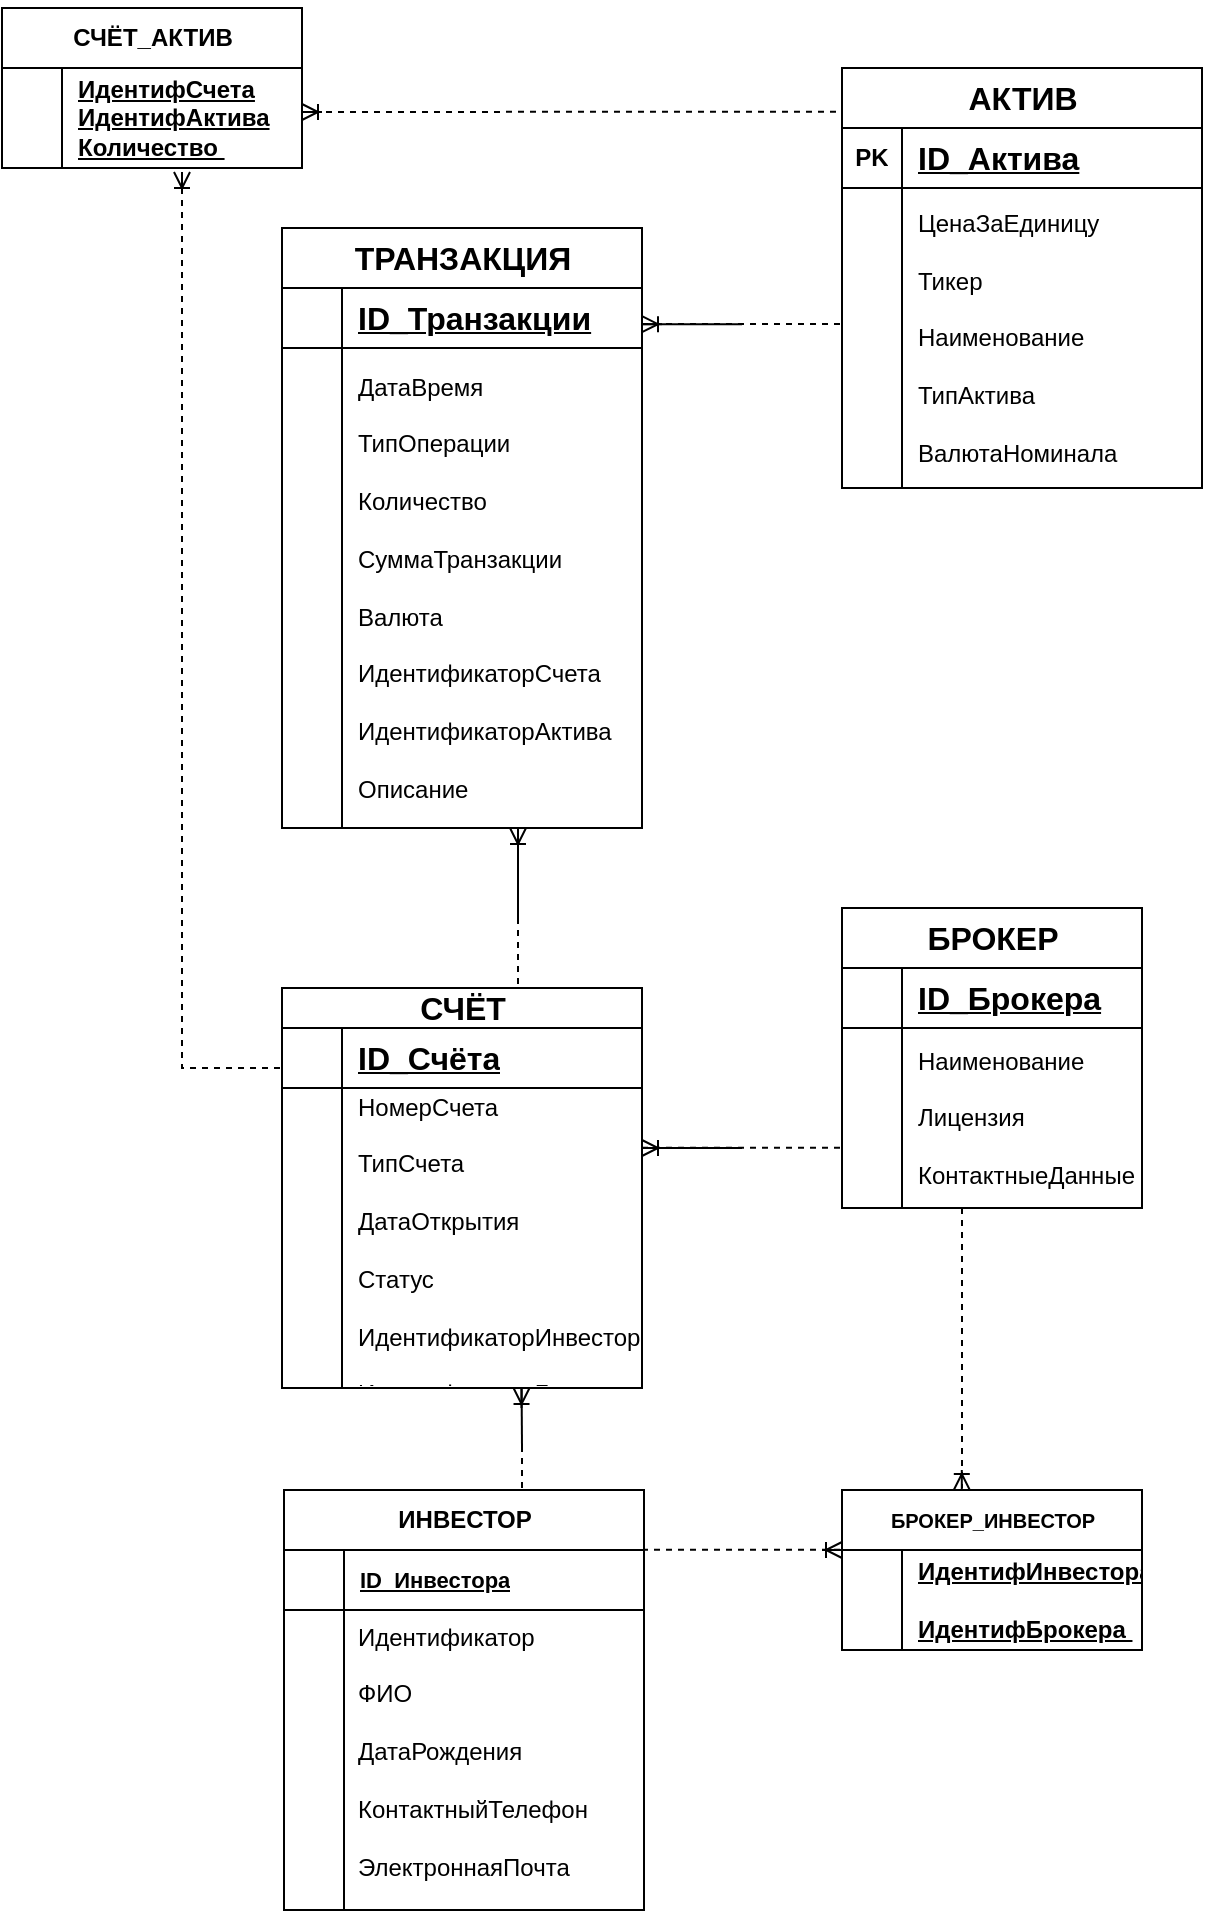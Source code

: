 <mxfile version="27.1.4">
  <diagram name="Страница — 1" id="vKgxhVUG8v1YudVYXvH5">
    <mxGraphModel dx="1573" dy="1867" grid="1" gridSize="10" guides="1" tooltips="1" connect="1" arrows="1" fold="1" page="1" pageScale="1" pageWidth="827" pageHeight="1169" math="0" shadow="0">
      <root>
        <mxCell id="0" />
        <mxCell id="1" parent="0" />
        <mxCell id="oOb8ptVoilpQ5AJhGUSj-16" value="" style="fontSize=12;html=1;endArrow=ERoneToMany;rounded=0;verticalAlign=top;" parent="1" edge="1">
          <mxGeometry width="100" height="100" relative="1" as="geometry">
            <mxPoint x="369.76" y="610" as="sourcePoint" />
            <mxPoint x="369.76" y="600" as="targetPoint" />
            <Array as="points" />
          </mxGeometry>
        </mxCell>
        <mxCell id="oOb8ptVoilpQ5AJhGUSj-48" value="" style="endArrow=none;dashed=1;html=1;rounded=0;" parent="1" edge="1">
          <mxGeometry width="50" height="50" relative="1" as="geometry">
            <mxPoint x="430" y="680.82" as="sourcePoint" />
            <mxPoint x="530" y="680.82" as="targetPoint" />
            <Array as="points" />
          </mxGeometry>
        </mxCell>
        <mxCell id="JDaWL42p9K6xXjtLEoiw-2" value="" style="endArrow=none;dashed=1;html=1;rounded=0;exitX=0.5;exitY=1;exitDx=0;exitDy=0;" edge="1" parent="1">
          <mxGeometry width="50" height="50" relative="1" as="geometry">
            <mxPoint x="590" y="510.0" as="sourcePoint" />
            <mxPoint x="590" y="650" as="targetPoint" />
            <Array as="points" />
          </mxGeometry>
        </mxCell>
        <mxCell id="JDaWL42p9K6xXjtLEoiw-3" value="" style="endArrow=none;dashed=1;html=1;rounded=0;" edge="1" parent="1">
          <mxGeometry width="50" height="50" relative="1" as="geometry">
            <mxPoint x="370" y="650" as="sourcePoint" />
            <mxPoint x="370" y="630" as="targetPoint" />
            <Array as="points" />
          </mxGeometry>
        </mxCell>
        <mxCell id="JDaWL42p9K6xXjtLEoiw-4" value="" style="endArrow=none;html=1;rounded=0;entryX=0.5;entryY=1;entryDx=0;entryDy=0;" edge="1" parent="1">
          <mxGeometry width="50" height="50" relative="1" as="geometry">
            <mxPoint x="370" y="630" as="sourcePoint" />
            <mxPoint x="369.79" y="600" as="targetPoint" />
          </mxGeometry>
        </mxCell>
        <mxCell id="JDaWL42p9K6xXjtLEoiw-6" value="" style="fontSize=12;html=1;endArrow=ERoneToMany;rounded=0;verticalAlign=top;entryX=0;entryY=0.5;entryDx=0;entryDy=0;" edge="1" parent="1">
          <mxGeometry width="100" height="100" relative="1" as="geometry">
            <mxPoint x="520" y="681" as="sourcePoint" />
            <mxPoint x="530" y="681" as="targetPoint" />
            <Array as="points" />
          </mxGeometry>
        </mxCell>
        <mxCell id="JDaWL42p9K6xXjtLEoiw-7" value="" style="fontSize=12;html=1;endArrow=ERoneToMany;rounded=0;verticalAlign=top;entryX=0;entryY=0.5;entryDx=0;entryDy=0;" edge="1" parent="1">
          <mxGeometry width="100" height="100" relative="1" as="geometry">
            <mxPoint x="589.9" y="641" as="sourcePoint" />
            <mxPoint x="589.9" y="651" as="targetPoint" />
            <Array as="points" />
          </mxGeometry>
        </mxCell>
        <mxCell id="JDaWL42p9K6xXjtLEoiw-8" value="" style="endArrow=none;dashed=1;html=1;rounded=0;" edge="1" parent="1">
          <mxGeometry width="50" height="50" relative="1" as="geometry">
            <mxPoint x="430" y="479.93" as="sourcePoint" />
            <mxPoint x="530" y="479.93" as="targetPoint" />
            <Array as="points" />
          </mxGeometry>
        </mxCell>
        <mxCell id="JDaWL42p9K6xXjtLEoiw-9" value="" style="endArrow=none;html=1;rounded=0;" edge="1" parent="1">
          <mxGeometry width="50" height="50" relative="1" as="geometry">
            <mxPoint x="430" y="480" as="sourcePoint" />
            <mxPoint x="480" y="480" as="targetPoint" />
          </mxGeometry>
        </mxCell>
        <mxCell id="JDaWL42p9K6xXjtLEoiw-10" value="" style="fontSize=12;html=1;endArrow=ERoneToMany;rounded=0;verticalAlign=top;" edge="1" parent="1">
          <mxGeometry width="100" height="100" relative="1" as="geometry">
            <mxPoint x="440" y="480" as="sourcePoint" />
            <mxPoint x="430" y="480" as="targetPoint" />
            <Array as="points" />
          </mxGeometry>
        </mxCell>
        <mxCell id="JDaWL42p9K6xXjtLEoiw-11" value="" style="fontSize=12;html=1;endArrow=ERoneToMany;rounded=0;verticalAlign=top;" edge="1" parent="1">
          <mxGeometry width="100" height="100" relative="1" as="geometry">
            <mxPoint x="368" y="330" as="sourcePoint" />
            <mxPoint x="368" y="320" as="targetPoint" />
            <Array as="points" />
          </mxGeometry>
        </mxCell>
        <mxCell id="JDaWL42p9K6xXjtLEoiw-12" value="" style="endArrow=none;dashed=1;html=1;rounded=0;exitX=0.5;exitY=0;exitDx=0;exitDy=0;" edge="1" parent="1">
          <mxGeometry width="50" height="50" relative="1" as="geometry">
            <mxPoint x="368" y="398" as="sourcePoint" />
            <mxPoint x="368" y="353" as="targetPoint" />
            <Array as="points" />
          </mxGeometry>
        </mxCell>
        <mxCell id="JDaWL42p9K6xXjtLEoiw-13" value="" style="endArrow=none;html=1;rounded=0;" edge="1" parent="1">
          <mxGeometry width="50" height="50" relative="1" as="geometry">
            <mxPoint x="368" y="368" as="sourcePoint" />
            <mxPoint x="368" y="330" as="targetPoint" />
          </mxGeometry>
        </mxCell>
        <mxCell id="JDaWL42p9K6xXjtLEoiw-15" value="" style="endArrow=none;dashed=1;html=1;rounded=0;" edge="1" parent="1">
          <mxGeometry width="50" height="50" relative="1" as="geometry">
            <mxPoint x="430" y="68" as="sourcePoint" />
            <mxPoint x="530" y="68" as="targetPoint" />
            <Array as="points" />
          </mxGeometry>
        </mxCell>
        <mxCell id="JDaWL42p9K6xXjtLEoiw-16" value="" style="endArrow=none;html=1;rounded=0;" edge="1" parent="1">
          <mxGeometry width="50" height="50" relative="1" as="geometry">
            <mxPoint x="430" y="68.07" as="sourcePoint" />
            <mxPoint x="480" y="68.07" as="targetPoint" />
          </mxGeometry>
        </mxCell>
        <mxCell id="JDaWL42p9K6xXjtLEoiw-17" value="" style="fontSize=12;html=1;endArrow=ERoneToMany;rounded=0;verticalAlign=top;" edge="1" parent="1">
          <mxGeometry width="100" height="100" relative="1" as="geometry">
            <mxPoint x="440" y="68.07" as="sourcePoint" />
            <mxPoint x="430" y="68.07" as="targetPoint" />
            <Array as="points" />
          </mxGeometry>
        </mxCell>
        <mxCell id="JDaWL42p9K6xXjtLEoiw-18" value="" style="endArrow=none;dashed=1;html=1;rounded=0;entryX=0;entryY=0.5;entryDx=0;entryDy=0;" edge="1" parent="1">
          <mxGeometry width="50" height="50" relative="1" as="geometry">
            <mxPoint x="200" as="sourcePoint" />
            <mxPoint x="250.0" y="440" as="targetPoint" />
            <Array as="points">
              <mxPoint x="200" y="440" />
            </Array>
          </mxGeometry>
        </mxCell>
        <mxCell id="JDaWL42p9K6xXjtLEoiw-20" value="" style="fontSize=12;html=1;endArrow=ERoneToMany;rounded=0;verticalAlign=top;" edge="1" parent="1">
          <mxGeometry width="100" height="100" relative="1" as="geometry">
            <mxPoint x="200" y="2" as="sourcePoint" />
            <mxPoint x="200" y="-8" as="targetPoint" />
            <Array as="points" />
          </mxGeometry>
        </mxCell>
        <mxCell id="JDaWL42p9K6xXjtLEoiw-21" value="" style="endArrow=none;dashed=1;html=1;rounded=0;entryX=0.001;entryY=0.388;entryDx=0;entryDy=0;exitX=1;exitY=0.5;exitDx=0;exitDy=0;entryPerimeter=0;" edge="1" parent="1">
          <mxGeometry width="50" height="50" relative="1" as="geometry">
            <mxPoint x="260" y="-38" as="sourcePoint" />
            <mxPoint x="530.12" y="-38.168" as="targetPoint" />
            <Array as="points" />
          </mxGeometry>
        </mxCell>
        <mxCell id="JDaWL42p9K6xXjtLEoiw-22" value="" style="fontSize=12;html=1;endArrow=ERoneToMany;rounded=0;verticalAlign=top;" edge="1" parent="1">
          <mxGeometry width="100" height="100" relative="1" as="geometry">
            <mxPoint x="270" y="-38" as="sourcePoint" />
            <mxPoint x="260" y="-38" as="targetPoint" />
            <Array as="points" />
          </mxGeometry>
        </mxCell>
        <mxCell id="JDaWL42p9K6xXjtLEoiw-137" value="&lt;p style=&quot;text-align:center&quot; align=&quot;center&quot; class=&quot;MsoNormal&quot;&gt;&lt;b&gt;&lt;font style=&quot;font-size: 10px;&quot;&gt;&lt;span style=&quot;line-height: 107%;&quot;&gt;БРОКЕР_ИНВЕСТОР&lt;/span&gt;&lt;/font&gt;&lt;/b&gt;&lt;/p&gt;" style="shape=table;startSize=30;container=1;collapsible=1;childLayout=tableLayout;fixedRows=1;rowLines=0;fontStyle=1;align=center;resizeLast=1;html=1;" vertex="1" parent="1">
          <mxGeometry x="530" y="651" width="150" height="80" as="geometry" />
        </mxCell>
        <mxCell id="JDaWL42p9K6xXjtLEoiw-138" value="" style="shape=tableRow;horizontal=0;startSize=0;swimlaneHead=0;swimlaneBody=0;fillColor=none;collapsible=0;dropTarget=0;points=[[0,0.5],[1,0.5]];portConstraint=eastwest;top=0;left=0;right=0;bottom=1;" vertex="1" parent="JDaWL42p9K6xXjtLEoiw-137">
          <mxGeometry y="30" width="150" height="50" as="geometry" />
        </mxCell>
        <mxCell id="JDaWL42p9K6xXjtLEoiw-139" value="" style="shape=partialRectangle;connectable=0;fillColor=none;top=0;left=0;bottom=0;right=0;fontStyle=1;overflow=hidden;whiteSpace=wrap;html=1;" vertex="1" parent="JDaWL42p9K6xXjtLEoiw-138">
          <mxGeometry width="30" height="50" as="geometry">
            <mxRectangle width="30" height="50" as="alternateBounds" />
          </mxGeometry>
        </mxCell>
        <mxCell id="JDaWL42p9K6xXjtLEoiw-140" value="&lt;div&gt;ИдентифИнвестора&amp;nbsp;&lt;/div&gt;&lt;div&gt;&lt;br&gt;&lt;/div&gt;&lt;div&gt;ИдентифБрокера&amp;nbsp;&lt;/div&gt;" style="shape=partialRectangle;connectable=0;fillColor=none;top=0;left=0;bottom=0;right=0;align=left;spacingLeft=6;fontStyle=5;overflow=hidden;whiteSpace=wrap;html=1;" vertex="1" parent="JDaWL42p9K6xXjtLEoiw-138">
          <mxGeometry x="30" width="120" height="50" as="geometry">
            <mxRectangle width="120" height="50" as="alternateBounds" />
          </mxGeometry>
        </mxCell>
        <mxCell id="JDaWL42p9K6xXjtLEoiw-141" value="&lt;p style=&quot;text-align:center&quot; align=&quot;center&quot; class=&quot;MsoNormal&quot;&gt;&lt;b&gt;&lt;font style=&quot;font-size: 12px;&quot;&gt;&lt;span style=&quot;line-height: 107%;&quot;&gt;СЧЁТ_АКТИВ&lt;/span&gt;&lt;/font&gt;&lt;/b&gt;&lt;/p&gt;" style="shape=table;startSize=30;container=1;collapsible=1;childLayout=tableLayout;fixedRows=1;rowLines=0;fontStyle=1;align=center;resizeLast=1;html=1;" vertex="1" parent="1">
          <mxGeometry x="110" y="-90" width="150" height="80" as="geometry" />
        </mxCell>
        <mxCell id="JDaWL42p9K6xXjtLEoiw-142" value="" style="shape=tableRow;horizontal=0;startSize=0;swimlaneHead=0;swimlaneBody=0;fillColor=none;collapsible=0;dropTarget=0;points=[[0,0.5],[1,0.5]];portConstraint=eastwest;top=0;left=0;right=0;bottom=1;" vertex="1" parent="JDaWL42p9K6xXjtLEoiw-141">
          <mxGeometry y="30" width="150" height="50" as="geometry" />
        </mxCell>
        <mxCell id="JDaWL42p9K6xXjtLEoiw-143" value="" style="shape=partialRectangle;connectable=0;fillColor=none;top=0;left=0;bottom=0;right=0;fontStyle=1;overflow=hidden;whiteSpace=wrap;html=1;" vertex="1" parent="JDaWL42p9K6xXjtLEoiw-142">
          <mxGeometry width="30" height="50" as="geometry">
            <mxRectangle width="30" height="50" as="alternateBounds" />
          </mxGeometry>
        </mxCell>
        <mxCell id="JDaWL42p9K6xXjtLEoiw-144" value="ИдентифСчета ИдентифАктива Количество&amp;nbsp;" style="shape=partialRectangle;connectable=0;fillColor=none;top=0;left=0;bottom=0;right=0;align=left;spacingLeft=6;fontStyle=5;overflow=hidden;whiteSpace=wrap;html=1;" vertex="1" parent="JDaWL42p9K6xXjtLEoiw-142">
          <mxGeometry x="30" width="120" height="50" as="geometry">
            <mxRectangle width="120" height="50" as="alternateBounds" />
          </mxGeometry>
        </mxCell>
        <mxCell id="JDaWL42p9K6xXjtLEoiw-145" value="" style="group" vertex="1" connectable="0" parent="1">
          <mxGeometry x="250" y="400" width="180" height="210" as="geometry" />
        </mxCell>
        <mxCell id="JDaWL42p9K6xXjtLEoiw-146" value="&lt;b&gt;&lt;span style=&quot;font-size:12.0pt;line-height:107%;&lt;br/&gt;font-family:&amp;quot;Times New Roman&amp;quot;,serif;mso-fareast-font-family:Calibri;mso-fareast-theme-font:&lt;br/&gt;minor-latin;mso-ansi-language:RU;mso-fareast-language:EN-US;mso-bidi-language:&lt;br/&gt;AR-SA&quot;&gt;СЧЁТ&lt;/span&gt;&lt;/b&gt;" style="shape=table;startSize=20;container=1;collapsible=1;childLayout=tableLayout;fixedRows=1;rowLines=0;fontStyle=1;align=center;resizeLast=1;html=1;" vertex="1" parent="JDaWL42p9K6xXjtLEoiw-145">
          <mxGeometry width="180" height="200" as="geometry" />
        </mxCell>
        <mxCell id="JDaWL42p9K6xXjtLEoiw-147" value="" style="shape=tableRow;horizontal=0;startSize=0;swimlaneHead=0;swimlaneBody=0;fillColor=none;collapsible=0;dropTarget=0;points=[[0,0.5],[1,0.5]];portConstraint=eastwest;top=0;left=0;right=0;bottom=1;" vertex="1" parent="JDaWL42p9K6xXjtLEoiw-146">
          <mxGeometry y="20" width="180" height="30" as="geometry" />
        </mxCell>
        <mxCell id="JDaWL42p9K6xXjtLEoiw-148" value="" style="shape=partialRectangle;connectable=0;fillColor=none;top=0;left=0;bottom=0;right=0;fontStyle=1;overflow=hidden;whiteSpace=wrap;html=1;" vertex="1" parent="JDaWL42p9K6xXjtLEoiw-147">
          <mxGeometry width="30" height="30" as="geometry">
            <mxRectangle width="30" height="30" as="alternateBounds" />
          </mxGeometry>
        </mxCell>
        <mxCell id="JDaWL42p9K6xXjtLEoiw-149" value="&lt;span style=&quot;font-size:12.0pt;line-height:107%;&lt;br/&gt;font-family:&amp;quot;Times New Roman&amp;quot;,serif;mso-fareast-font-family:Calibri;mso-fareast-theme-font:&lt;br/&gt;minor-latin;mso-ansi-language:RU;mso-fareast-language:EN-US;mso-bidi-language:&lt;br/&gt;AR-SA&quot;&gt;ID_Счёта&lt;/span&gt;" style="shape=partialRectangle;connectable=0;fillColor=none;top=0;left=0;bottom=0;right=0;align=left;spacingLeft=6;fontStyle=5;overflow=hidden;whiteSpace=wrap;html=1;" vertex="1" parent="JDaWL42p9K6xXjtLEoiw-147">
          <mxGeometry x="30" width="150" height="30" as="geometry">
            <mxRectangle width="150" height="30" as="alternateBounds" />
          </mxGeometry>
        </mxCell>
        <mxCell id="JDaWL42p9K6xXjtLEoiw-150" value="" style="shape=tableRow;horizontal=0;startSize=0;swimlaneHead=0;swimlaneBody=0;fillColor=none;collapsible=0;dropTarget=0;points=[[0,0.5],[1,0.5]];portConstraint=eastwest;top=0;left=0;right=0;bottom=0;" vertex="1" parent="JDaWL42p9K6xXjtLEoiw-146">
          <mxGeometry y="50" width="180" height="150" as="geometry" />
        </mxCell>
        <mxCell id="JDaWL42p9K6xXjtLEoiw-151" value="" style="shape=partialRectangle;connectable=0;fillColor=none;top=0;left=0;bottom=0;right=0;editable=1;overflow=hidden;whiteSpace=wrap;html=1;" vertex="1" parent="JDaWL42p9K6xXjtLEoiw-150">
          <mxGeometry width="30" height="150" as="geometry">
            <mxRectangle width="30" height="150" as="alternateBounds" />
          </mxGeometry>
        </mxCell>
        <mxCell id="JDaWL42p9K6xXjtLEoiw-152" value="&lt;div&gt;НомерСчета&lt;/div&gt;&lt;div&gt;&lt;br&gt;&lt;/div&gt;&lt;div&gt;ТипСчета&amp;nbsp;&lt;/div&gt;&lt;div&gt;&lt;br&gt;&lt;/div&gt;&lt;div&gt;ДатаОткрытия&lt;/div&gt;&lt;div&gt;&lt;br&gt;&lt;/div&gt;&lt;div&gt;Статус&amp;nbsp;&lt;/div&gt;&lt;div&gt;&lt;br&gt;&lt;/div&gt;&lt;div&gt;ИдентификаторИнвестора&amp;nbsp;&lt;/div&gt;&lt;div&gt;&lt;br&gt;&lt;/div&gt;&lt;div&gt;ИдентификаторБрокера&amp;nbsp;&lt;/div&gt;" style="shape=partialRectangle;connectable=0;fillColor=none;top=0;left=0;bottom=0;right=0;align=left;spacingLeft=6;overflow=hidden;whiteSpace=wrap;html=1;" vertex="1" parent="JDaWL42p9K6xXjtLEoiw-150">
          <mxGeometry x="30" width="150" height="150" as="geometry">
            <mxRectangle width="150" height="150" as="alternateBounds" />
          </mxGeometry>
        </mxCell>
        <mxCell id="JDaWL42p9K6xXjtLEoiw-153" value="&lt;b&gt;&lt;span style=&quot;font-size:12.0pt;line-height:107%;&lt;br/&gt;font-family:&amp;quot;Times New Roman&amp;quot;,serif;mso-fareast-font-family:Calibri;mso-fareast-theme-font:&lt;br/&gt;minor-latin;mso-ansi-language:RU;mso-fareast-language:EN-US;mso-bidi-language:&lt;br/&gt;AR-SA&quot;&gt;БРОКЕР&lt;/span&gt;&lt;/b&gt;" style="shape=table;startSize=30;container=1;collapsible=1;childLayout=tableLayout;fixedRows=1;rowLines=0;fontStyle=1;align=center;resizeLast=1;html=1;" vertex="1" parent="1">
          <mxGeometry x="530" y="360" width="150" height="150" as="geometry" />
        </mxCell>
        <mxCell id="JDaWL42p9K6xXjtLEoiw-154" value="" style="shape=tableRow;horizontal=0;startSize=0;swimlaneHead=0;swimlaneBody=0;fillColor=none;collapsible=0;dropTarget=0;points=[[0,0.5],[1,0.5]];portConstraint=eastwest;top=0;left=0;right=0;bottom=1;" vertex="1" parent="JDaWL42p9K6xXjtLEoiw-153">
          <mxGeometry y="30" width="150" height="30" as="geometry" />
        </mxCell>
        <mxCell id="JDaWL42p9K6xXjtLEoiw-155" value="" style="shape=partialRectangle;connectable=0;fillColor=none;top=0;left=0;bottom=0;right=0;fontStyle=1;overflow=hidden;whiteSpace=wrap;html=1;" vertex="1" parent="JDaWL42p9K6xXjtLEoiw-154">
          <mxGeometry width="30" height="30" as="geometry">
            <mxRectangle width="30" height="30" as="alternateBounds" />
          </mxGeometry>
        </mxCell>
        <mxCell id="JDaWL42p9K6xXjtLEoiw-156" value="&lt;span style=&quot;font-size:12.0pt;line-height:107%;&lt;br/&gt;font-family:&amp;quot;Times New Roman&amp;quot;,serif;mso-fareast-font-family:Calibri;mso-fareast-theme-font:&lt;br/&gt;minor-latin;mso-ansi-language:RU;mso-fareast-language:EN-US;mso-bidi-language:&lt;br/&gt;AR-SA&quot;&gt;ID_Брокера&lt;/span&gt;" style="shape=partialRectangle;connectable=0;fillColor=none;top=0;left=0;bottom=0;right=0;align=left;spacingLeft=6;fontStyle=5;overflow=hidden;whiteSpace=wrap;html=1;" vertex="1" parent="JDaWL42p9K6xXjtLEoiw-154">
          <mxGeometry x="30" width="120" height="30" as="geometry">
            <mxRectangle width="120" height="30" as="alternateBounds" />
          </mxGeometry>
        </mxCell>
        <mxCell id="JDaWL42p9K6xXjtLEoiw-157" value="" style="shape=tableRow;horizontal=0;startSize=0;swimlaneHead=0;swimlaneBody=0;fillColor=none;collapsible=0;dropTarget=0;points=[[0,0.5],[1,0.5]];portConstraint=eastwest;top=0;left=0;right=0;bottom=0;" vertex="1" parent="JDaWL42p9K6xXjtLEoiw-153">
          <mxGeometry y="60" width="150" height="90" as="geometry" />
        </mxCell>
        <mxCell id="JDaWL42p9K6xXjtLEoiw-158" value="" style="shape=partialRectangle;connectable=0;fillColor=none;top=0;left=0;bottom=0;right=0;editable=1;overflow=hidden;whiteSpace=wrap;html=1;" vertex="1" parent="JDaWL42p9K6xXjtLEoiw-157">
          <mxGeometry width="30" height="90" as="geometry">
            <mxRectangle width="30" height="90" as="alternateBounds" />
          </mxGeometry>
        </mxCell>
        <mxCell id="JDaWL42p9K6xXjtLEoiw-159" value="&lt;div&gt;Наименование&amp;nbsp;&lt;/div&gt;&lt;div&gt;&lt;br&gt;&lt;/div&gt;&lt;div&gt;Лицензия&lt;/div&gt;&lt;div&gt;&amp;nbsp;&lt;/div&gt;&lt;div&gt;КонтактныеДанные&amp;nbsp;&lt;/div&gt;" style="shape=partialRectangle;connectable=0;fillColor=none;top=0;left=0;bottom=0;right=0;align=left;spacingLeft=6;overflow=hidden;whiteSpace=wrap;html=1;" vertex="1" parent="JDaWL42p9K6xXjtLEoiw-157">
          <mxGeometry x="30" width="120" height="90" as="geometry">
            <mxRectangle width="120" height="90" as="alternateBounds" />
          </mxGeometry>
        </mxCell>
        <mxCell id="JDaWL42p9K6xXjtLEoiw-160" value="" style="group" vertex="1" connectable="0" parent="1">
          <mxGeometry x="530" y="-60" width="180" height="210" as="geometry" />
        </mxCell>
        <mxCell id="JDaWL42p9K6xXjtLEoiw-161" value="&lt;b&gt;&lt;span style=&quot;font-size:12.0pt;line-height:107%;&lt;br/&gt;font-family:&amp;quot;Times New Roman&amp;quot;,serif;mso-fareast-font-family:Calibri;mso-fareast-theme-font:&lt;br/&gt;minor-latin;mso-ansi-language:RU;mso-fareast-language:EN-US;mso-bidi-language:&lt;br/&gt;AR-SA&quot;&gt;АКТИВ&lt;/span&gt;&lt;/b&gt;" style="shape=table;startSize=30;container=1;collapsible=1;childLayout=tableLayout;fixedRows=1;rowLines=0;fontStyle=1;align=center;resizeLast=1;html=1;" vertex="1" parent="JDaWL42p9K6xXjtLEoiw-160">
          <mxGeometry width="180" height="210" as="geometry" />
        </mxCell>
        <mxCell id="JDaWL42p9K6xXjtLEoiw-162" value="" style="shape=tableRow;horizontal=0;startSize=0;swimlaneHead=0;swimlaneBody=0;fillColor=none;collapsible=0;dropTarget=0;points=[[0,0.5],[1,0.5]];portConstraint=eastwest;top=0;left=0;right=0;bottom=1;" vertex="1" parent="JDaWL42p9K6xXjtLEoiw-161">
          <mxGeometry y="30" width="180" height="30" as="geometry" />
        </mxCell>
        <mxCell id="JDaWL42p9K6xXjtLEoiw-163" value="PK" style="shape=partialRectangle;connectable=0;fillColor=none;top=0;left=0;bottom=0;right=0;fontStyle=1;overflow=hidden;whiteSpace=wrap;html=1;" vertex="1" parent="JDaWL42p9K6xXjtLEoiw-162">
          <mxGeometry width="30" height="30" as="geometry">
            <mxRectangle width="30" height="30" as="alternateBounds" />
          </mxGeometry>
        </mxCell>
        <mxCell id="JDaWL42p9K6xXjtLEoiw-164" value="&lt;span style=&quot;font-size:12.0pt;line-height:107%;&lt;br/&gt;font-family:&amp;quot;Times New Roman&amp;quot;,serif;mso-fareast-font-family:Calibri;mso-fareast-theme-font:&lt;br/&gt;minor-latin;mso-ansi-language:RU;mso-fareast-language:EN-US;mso-bidi-language:&lt;br/&gt;AR-SA&quot;&gt;ID_Актива&lt;/span&gt;" style="shape=partialRectangle;connectable=0;fillColor=none;top=0;left=0;bottom=0;right=0;align=left;spacingLeft=6;fontStyle=5;overflow=hidden;whiteSpace=wrap;html=1;" vertex="1" parent="JDaWL42p9K6xXjtLEoiw-162">
          <mxGeometry x="30" width="150" height="30" as="geometry">
            <mxRectangle width="150" height="30" as="alternateBounds" />
          </mxGeometry>
        </mxCell>
        <mxCell id="JDaWL42p9K6xXjtLEoiw-165" value="" style="shape=tableRow;horizontal=0;startSize=0;swimlaneHead=0;swimlaneBody=0;fillColor=none;collapsible=0;dropTarget=0;points=[[0,0.5],[1,0.5]];portConstraint=eastwest;top=0;left=0;right=0;bottom=0;" vertex="1" parent="JDaWL42p9K6xXjtLEoiw-161">
          <mxGeometry y="60" width="180" height="150" as="geometry" />
        </mxCell>
        <mxCell id="JDaWL42p9K6xXjtLEoiw-166" value="" style="shape=partialRectangle;connectable=0;fillColor=none;top=0;left=0;bottom=0;right=0;editable=1;overflow=hidden;whiteSpace=wrap;html=1;" vertex="1" parent="JDaWL42p9K6xXjtLEoiw-165">
          <mxGeometry width="30" height="150" as="geometry">
            <mxRectangle width="30" height="150" as="alternateBounds" />
          </mxGeometry>
        </mxCell>
        <mxCell id="JDaWL42p9K6xXjtLEoiw-167" value="&lt;div&gt;ЦенаЗаЕдиницу&lt;/div&gt;&lt;div&gt;&amp;nbsp;&lt;/div&gt;&lt;div&gt;Тикер&amp;nbsp;&lt;/div&gt;&lt;div&gt;&lt;br&gt;&lt;/div&gt;&lt;div&gt;Наименование&lt;/div&gt;&lt;div&gt;&lt;br&gt;&lt;/div&gt;&lt;div&gt;ТипАктива&amp;nbsp;&lt;/div&gt;&lt;div&gt;&lt;br&gt;&lt;/div&gt;&lt;div&gt;ВалютаНоминала&amp;nbsp;&lt;/div&gt;" style="shape=partialRectangle;connectable=0;fillColor=none;top=0;left=0;bottom=0;right=0;align=left;spacingLeft=6;overflow=hidden;whiteSpace=wrap;html=1;" vertex="1" parent="JDaWL42p9K6xXjtLEoiw-165">
          <mxGeometry x="30" width="150" height="150" as="geometry">
            <mxRectangle width="150" height="150" as="alternateBounds" />
          </mxGeometry>
        </mxCell>
        <mxCell id="JDaWL42p9K6xXjtLEoiw-168" value="&lt;b&gt;&lt;span style=&quot;font-size:12.0pt;line-height:107%;&lt;br/&gt;font-family:&amp;quot;Times New Roman&amp;quot;,serif;mso-fareast-font-family:Calibri;mso-fareast-theme-font:&lt;br/&gt;minor-latin;mso-ansi-language:RU;mso-fareast-language:EN-US;mso-bidi-language:&lt;br/&gt;AR-SA&quot;&gt;ТРАНЗАКЦИЯ&lt;/span&gt;&lt;/b&gt;" style="shape=table;startSize=30;container=1;collapsible=1;childLayout=tableLayout;fixedRows=1;rowLines=0;fontStyle=1;align=center;resizeLast=1;html=1;" vertex="1" parent="1">
          <mxGeometry x="250" y="20" width="180" height="300" as="geometry" />
        </mxCell>
        <mxCell id="JDaWL42p9K6xXjtLEoiw-169" value="" style="shape=tableRow;horizontal=0;startSize=0;swimlaneHead=0;swimlaneBody=0;fillColor=none;collapsible=0;dropTarget=0;points=[[0,0.5],[1,0.5]];portConstraint=eastwest;top=0;left=0;right=0;bottom=1;" vertex="1" parent="JDaWL42p9K6xXjtLEoiw-168">
          <mxGeometry y="30" width="180" height="30" as="geometry" />
        </mxCell>
        <mxCell id="JDaWL42p9K6xXjtLEoiw-170" value="" style="shape=partialRectangle;connectable=0;fillColor=none;top=0;left=0;bottom=0;right=0;fontStyle=1;overflow=hidden;whiteSpace=wrap;html=1;" vertex="1" parent="JDaWL42p9K6xXjtLEoiw-169">
          <mxGeometry width="30" height="30" as="geometry">
            <mxRectangle width="30" height="30" as="alternateBounds" />
          </mxGeometry>
        </mxCell>
        <mxCell id="JDaWL42p9K6xXjtLEoiw-171" value="&lt;span style=&quot;font-size:12.0pt;line-height:107%;&lt;br/&gt;font-family:&amp;quot;Times New Roman&amp;quot;,serif;mso-fareast-font-family:Calibri;mso-fareast-theme-font:&lt;br/&gt;minor-latin;mso-ansi-language:RU;mso-fareast-language:EN-US;mso-bidi-language:&lt;br/&gt;AR-SA&quot;&gt;ID_Транзакции&lt;/span&gt;" style="shape=partialRectangle;connectable=0;fillColor=none;top=0;left=0;bottom=0;right=0;align=left;spacingLeft=6;fontStyle=5;overflow=hidden;whiteSpace=wrap;html=1;" vertex="1" parent="JDaWL42p9K6xXjtLEoiw-169">
          <mxGeometry x="30" width="150" height="30" as="geometry">
            <mxRectangle width="150" height="30" as="alternateBounds" />
          </mxGeometry>
        </mxCell>
        <mxCell id="JDaWL42p9K6xXjtLEoiw-172" value="" style="shape=tableRow;horizontal=0;startSize=0;swimlaneHead=0;swimlaneBody=0;fillColor=none;collapsible=0;dropTarget=0;points=[[0,0.5],[1,0.5]];portConstraint=eastwest;top=0;left=0;right=0;bottom=0;" vertex="1" parent="JDaWL42p9K6xXjtLEoiw-168">
          <mxGeometry y="60" width="180" height="240" as="geometry" />
        </mxCell>
        <mxCell id="JDaWL42p9K6xXjtLEoiw-173" value="" style="shape=partialRectangle;connectable=0;fillColor=none;top=0;left=0;bottom=0;right=0;editable=1;overflow=hidden;whiteSpace=wrap;html=1;" vertex="1" parent="JDaWL42p9K6xXjtLEoiw-172">
          <mxGeometry width="30" height="240" as="geometry">
            <mxRectangle width="30" height="240" as="alternateBounds" />
          </mxGeometry>
        </mxCell>
        <mxCell id="JDaWL42p9K6xXjtLEoiw-174" value="&lt;div&gt;ДатаВремя&amp;nbsp;&lt;/div&gt;&lt;div&gt;&lt;br&gt;&lt;/div&gt;&lt;div&gt;ТипОперации&amp;nbsp;&lt;/div&gt;&lt;div&gt;&lt;br&gt;&lt;/div&gt;&lt;div&gt;Количество&amp;nbsp;&lt;/div&gt;&lt;div&gt;&lt;br&gt;&lt;/div&gt;&lt;div&gt;СуммаТранзакции&amp;nbsp;&lt;/div&gt;&lt;div&gt;&lt;br&gt;&lt;/div&gt;&lt;div&gt;Валюта&amp;nbsp;&lt;/div&gt;&lt;div&gt;&lt;br&gt;&lt;/div&gt;&lt;div&gt;ИдентификаторСчета&amp;nbsp;&lt;/div&gt;&lt;div&gt;&lt;br&gt;&lt;/div&gt;&lt;div&gt;ИдентификаторАктива&amp;nbsp;&lt;/div&gt;&lt;div&gt;&lt;br&gt;&lt;/div&gt;&lt;div&gt;Описание&amp;nbsp;&lt;/div&gt;" style="shape=partialRectangle;connectable=0;fillColor=none;top=0;left=0;bottom=0;right=0;align=left;spacingLeft=6;overflow=hidden;whiteSpace=wrap;html=1;" vertex="1" parent="JDaWL42p9K6xXjtLEoiw-172">
          <mxGeometry x="30" width="150" height="240" as="geometry">
            <mxRectangle width="150" height="240" as="alternateBounds" />
          </mxGeometry>
        </mxCell>
        <mxCell id="JDaWL42p9K6xXjtLEoiw-191" value="" style="group" vertex="1" connectable="0" parent="1">
          <mxGeometry x="260" y="651" width="180" height="215" as="geometry" />
        </mxCell>
        <mxCell id="JDaWL42p9K6xXjtLEoiw-192" value="" style="group" vertex="1" connectable="0" parent="JDaWL42p9K6xXjtLEoiw-191">
          <mxGeometry width="180" height="210" as="geometry" />
        </mxCell>
        <mxCell id="JDaWL42p9K6xXjtLEoiw-193" value="ИНВЕСТОР" style="shape=table;startSize=30;container=1;collapsible=1;childLayout=tableLayout;fixedRows=1;rowLines=0;fontStyle=1;align=center;resizeLast=1;html=1;" vertex="1" parent="JDaWL42p9K6xXjtLEoiw-192">
          <mxGeometry x="-9" width="180" height="210" as="geometry" />
        </mxCell>
        <mxCell id="JDaWL42p9K6xXjtLEoiw-194" value="" style="shape=tableRow;horizontal=0;startSize=0;swimlaneHead=0;swimlaneBody=0;fillColor=none;collapsible=0;dropTarget=0;points=[[0,0.5],[1,0.5]];portConstraint=eastwest;top=0;left=0;right=0;bottom=1;" vertex="1" parent="JDaWL42p9K6xXjtLEoiw-193">
          <mxGeometry y="30" width="180" height="30" as="geometry" />
        </mxCell>
        <mxCell id="JDaWL42p9K6xXjtLEoiw-195" value="" style="shape=partialRectangle;connectable=0;fillColor=none;top=0;left=0;bottom=0;right=0;fontStyle=1;overflow=hidden;whiteSpace=wrap;html=1;" vertex="1" parent="JDaWL42p9K6xXjtLEoiw-194">
          <mxGeometry width="30" height="30" as="geometry">
            <mxRectangle width="30" height="30" as="alternateBounds" />
          </mxGeometry>
        </mxCell>
        <mxCell id="JDaWL42p9K6xXjtLEoiw-196" value="&lt;font style=&quot;font-size: 11px;&quot;&gt;&lt;span style=&quot;line-height: 107%;&quot;&gt;ID_Инвестора&lt;/span&gt;&lt;/font&gt;" style="shape=partialRectangle;connectable=0;fillColor=none;top=0;left=0;bottom=0;right=0;align=left;spacingLeft=6;fontStyle=5;overflow=hidden;whiteSpace=wrap;html=1;" vertex="1" parent="JDaWL42p9K6xXjtLEoiw-194">
          <mxGeometry x="30" width="150" height="30" as="geometry">
            <mxRectangle width="150" height="30" as="alternateBounds" />
          </mxGeometry>
        </mxCell>
        <mxCell id="JDaWL42p9K6xXjtLEoiw-197" value="" style="shape=tableRow;horizontal=0;startSize=0;swimlaneHead=0;swimlaneBody=0;fillColor=none;collapsible=0;dropTarget=0;points=[[0,0.5],[1,0.5]];portConstraint=eastwest;top=0;left=0;right=0;bottom=0;" vertex="1" parent="JDaWL42p9K6xXjtLEoiw-193">
          <mxGeometry y="60" width="180" height="30" as="geometry" />
        </mxCell>
        <mxCell id="JDaWL42p9K6xXjtLEoiw-198" value="" style="shape=partialRectangle;connectable=0;fillColor=none;top=0;left=0;bottom=0;right=0;editable=1;overflow=hidden;whiteSpace=wrap;html=1;" vertex="1" parent="JDaWL42p9K6xXjtLEoiw-197">
          <mxGeometry width="30" height="30" as="geometry">
            <mxRectangle width="30" height="30" as="alternateBounds" />
          </mxGeometry>
        </mxCell>
        <mxCell id="JDaWL42p9K6xXjtLEoiw-199" value="" style="shape=partialRectangle;connectable=0;fillColor=none;top=0;left=0;bottom=0;right=0;align=left;spacingLeft=6;overflow=hidden;whiteSpace=wrap;html=1;" vertex="1" parent="JDaWL42p9K6xXjtLEoiw-197">
          <mxGeometry x="30" width="150" height="30" as="geometry">
            <mxRectangle width="150" height="30" as="alternateBounds" />
          </mxGeometry>
        </mxCell>
        <mxCell id="JDaWL42p9K6xXjtLEoiw-200" value="" style="shape=tableRow;horizontal=0;startSize=0;swimlaneHead=0;swimlaneBody=0;fillColor=none;collapsible=0;dropTarget=0;points=[[0,0.5],[1,0.5]];portConstraint=eastwest;top=0;left=0;right=0;bottom=0;" vertex="1" parent="JDaWL42p9K6xXjtLEoiw-193">
          <mxGeometry y="90" width="180" height="30" as="geometry" />
        </mxCell>
        <mxCell id="JDaWL42p9K6xXjtLEoiw-201" value="" style="shape=partialRectangle;connectable=0;fillColor=none;top=0;left=0;bottom=0;right=0;editable=1;overflow=hidden;whiteSpace=wrap;html=1;" vertex="1" parent="JDaWL42p9K6xXjtLEoiw-200">
          <mxGeometry width="30" height="30" as="geometry">
            <mxRectangle width="30" height="30" as="alternateBounds" />
          </mxGeometry>
        </mxCell>
        <mxCell id="JDaWL42p9K6xXjtLEoiw-202" value="" style="shape=partialRectangle;connectable=0;fillColor=none;top=0;left=0;bottom=0;right=0;align=left;spacingLeft=6;overflow=hidden;whiteSpace=wrap;html=1;" vertex="1" parent="JDaWL42p9K6xXjtLEoiw-200">
          <mxGeometry x="30" width="150" height="30" as="geometry">
            <mxRectangle width="150" height="30" as="alternateBounds" />
          </mxGeometry>
        </mxCell>
        <mxCell id="JDaWL42p9K6xXjtLEoiw-203" value="" style="shape=tableRow;horizontal=0;startSize=0;swimlaneHead=0;swimlaneBody=0;fillColor=none;collapsible=0;dropTarget=0;points=[[0,0.5],[1,0.5]];portConstraint=eastwest;top=0;left=0;right=0;bottom=0;" vertex="1" parent="JDaWL42p9K6xXjtLEoiw-193">
          <mxGeometry y="120" width="180" height="90" as="geometry" />
        </mxCell>
        <mxCell id="JDaWL42p9K6xXjtLEoiw-204" value="" style="shape=partialRectangle;connectable=0;fillColor=none;top=0;left=0;bottom=0;right=0;editable=1;overflow=hidden;whiteSpace=wrap;html=1;" vertex="1" parent="JDaWL42p9K6xXjtLEoiw-203">
          <mxGeometry width="30" height="90" as="geometry">
            <mxRectangle width="30" height="90" as="alternateBounds" />
          </mxGeometry>
        </mxCell>
        <mxCell id="JDaWL42p9K6xXjtLEoiw-205" value="" style="shape=partialRectangle;connectable=0;fillColor=none;top=0;left=0;bottom=0;right=0;align=left;spacingLeft=6;overflow=hidden;whiteSpace=wrap;html=1;" vertex="1" parent="JDaWL42p9K6xXjtLEoiw-203">
          <mxGeometry x="30" width="150" height="90" as="geometry">
            <mxRectangle width="150" height="90" as="alternateBounds" />
          </mxGeometry>
        </mxCell>
        <mxCell id="JDaWL42p9K6xXjtLEoiw-206" value="&lt;div&gt;Идентификатор&amp;nbsp;&lt;/div&gt;&lt;div&gt;&lt;br&gt;&lt;/div&gt;&lt;div&gt;ФИО&amp;nbsp;&lt;/div&gt;&lt;div&gt;&lt;br&gt;&lt;/div&gt;&lt;div&gt;ДатаРождения&lt;/div&gt;&lt;div&gt;&lt;br&gt;&lt;/div&gt;&lt;div&gt;КонтактныйТелефон&amp;nbsp;&lt;/div&gt;&lt;div&gt;&lt;br&gt;&lt;/div&gt;&lt;div&gt;ЭлектроннаяПочта&amp;nbsp;&lt;/div&gt;&lt;div&gt;&lt;br&gt;&lt;/div&gt;" style="shape=partialRectangle;connectable=1;fillColor=none;top=0;left=0;bottom=0;right=0;align=left;spacingLeft=6;overflow=hidden;whiteSpace=wrap;html=1;movable=1;resizable=1;rotatable=1;deletable=1;editable=1;locked=0;" vertex="1" parent="JDaWL42p9K6xXjtLEoiw-191">
          <mxGeometry x="20" y="60" width="150" height="155" as="geometry">
            <mxRectangle width="150" height="30" as="alternateBounds" />
          </mxGeometry>
        </mxCell>
      </root>
    </mxGraphModel>
  </diagram>
</mxfile>
